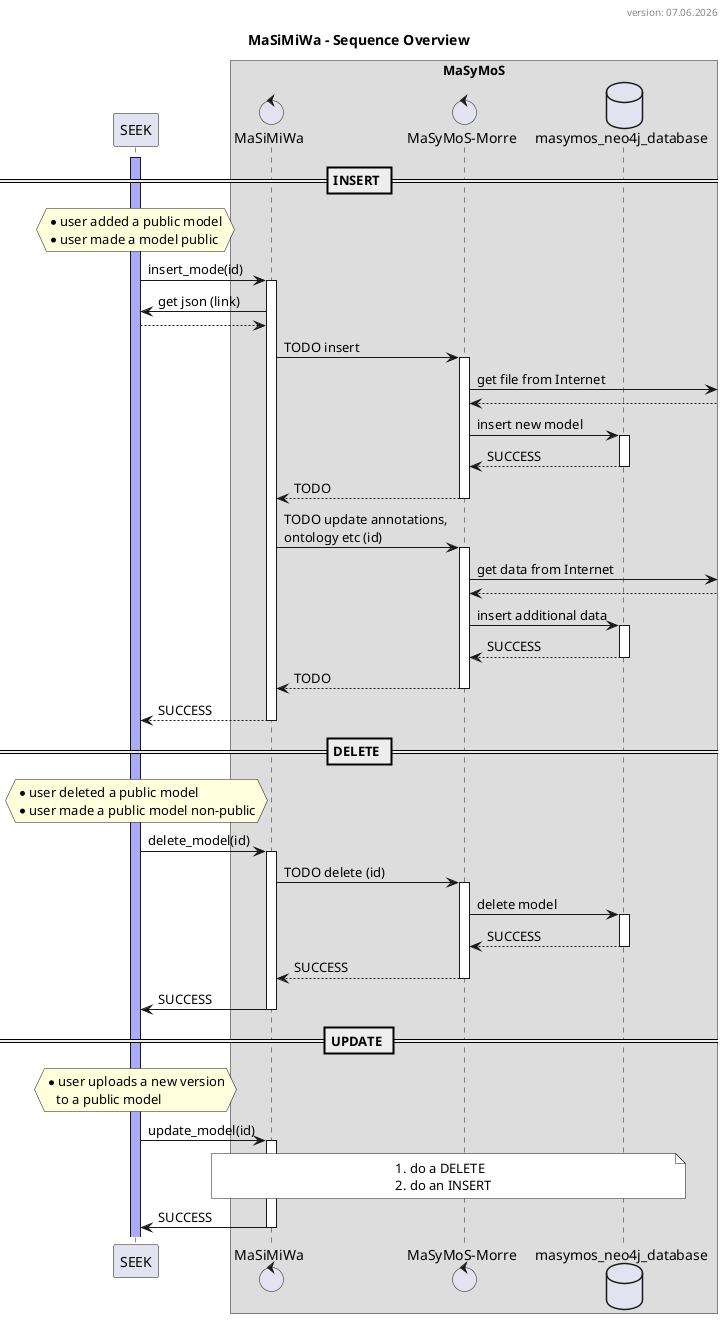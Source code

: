 @startuml

title MaSiMiWa - Sequence Overview
header version: %date("dd.MM.yyyy")
'header version: 23.11.2018

skinparam defaultFontName Helvetica

skinparam shadowing false

participant "SEEK" as seek
box "MaSyMoS"
    control "MaSiMiWa" as miwa
    control "MaSyMoS-Morre" as morre
    database "masymos_neo4j_database" as db


activate seek #aaf

== INSERT ==

hnote over seek
    * user added a public model
    * user made a model public
end note

seek            ->      miwa            : insert_mode(id)
    activate miwa

seek            <-      miwa            : get json (link)
seek            -->     miwa
    
    miwa            ->      morre           : TODO insert
        activate morre
        
        morre           ->]                     : get file from Internet
        morre           <--]

        morre           ->      db              : insert new model
            activate db
        morre           <--     db              : SUCCESS
            deactivate db
        
    miwa            <--     morre           : TODO
        deactivate morre

    miwa            ->      morre           : TODO update annotations,\nontology etc (id)
        activate morre

        morre           ->]                     : get data from Internet
        morre           <--]

        morre           ->      db              : insert additional data
            activate db
        morre           <--     db              : SUCCESS
            deactivate db
    
    miwa            <--     morre           : TODO
        deactivate morre 

seek            <--     miwa            : SUCCESS

    deactivate miwa

== DELETE ==

hnote over seek
    * user deleted a public model
    * user made a public model non-public
end note

seek            ->      miwa            : delete_model(id)
    activate miwa
    
    miwa            ->      morre           : TODO delete (id)
        activate morre
    
        morre           ->      db              : delete model
            activate db
        morre           <--     db              : SUCCESS
            deactivate db

    miwa            <--     morre           : SUCCESS
        deactivate morre 

seek            <-      miwa            : SUCCESS
    deactivate miwa 



== UPDATE ==

hnote over seek
    * user uploads a new version
       to a public model
end note

seek            ->      miwa            : update_model(id)
    activate miwa

    note over miwa,db #fff
        # do a DELETE
        # do an INSERT
    end note

seek            <-      miwa            : SUCCESS
    deactivate miwa 

@enduml
